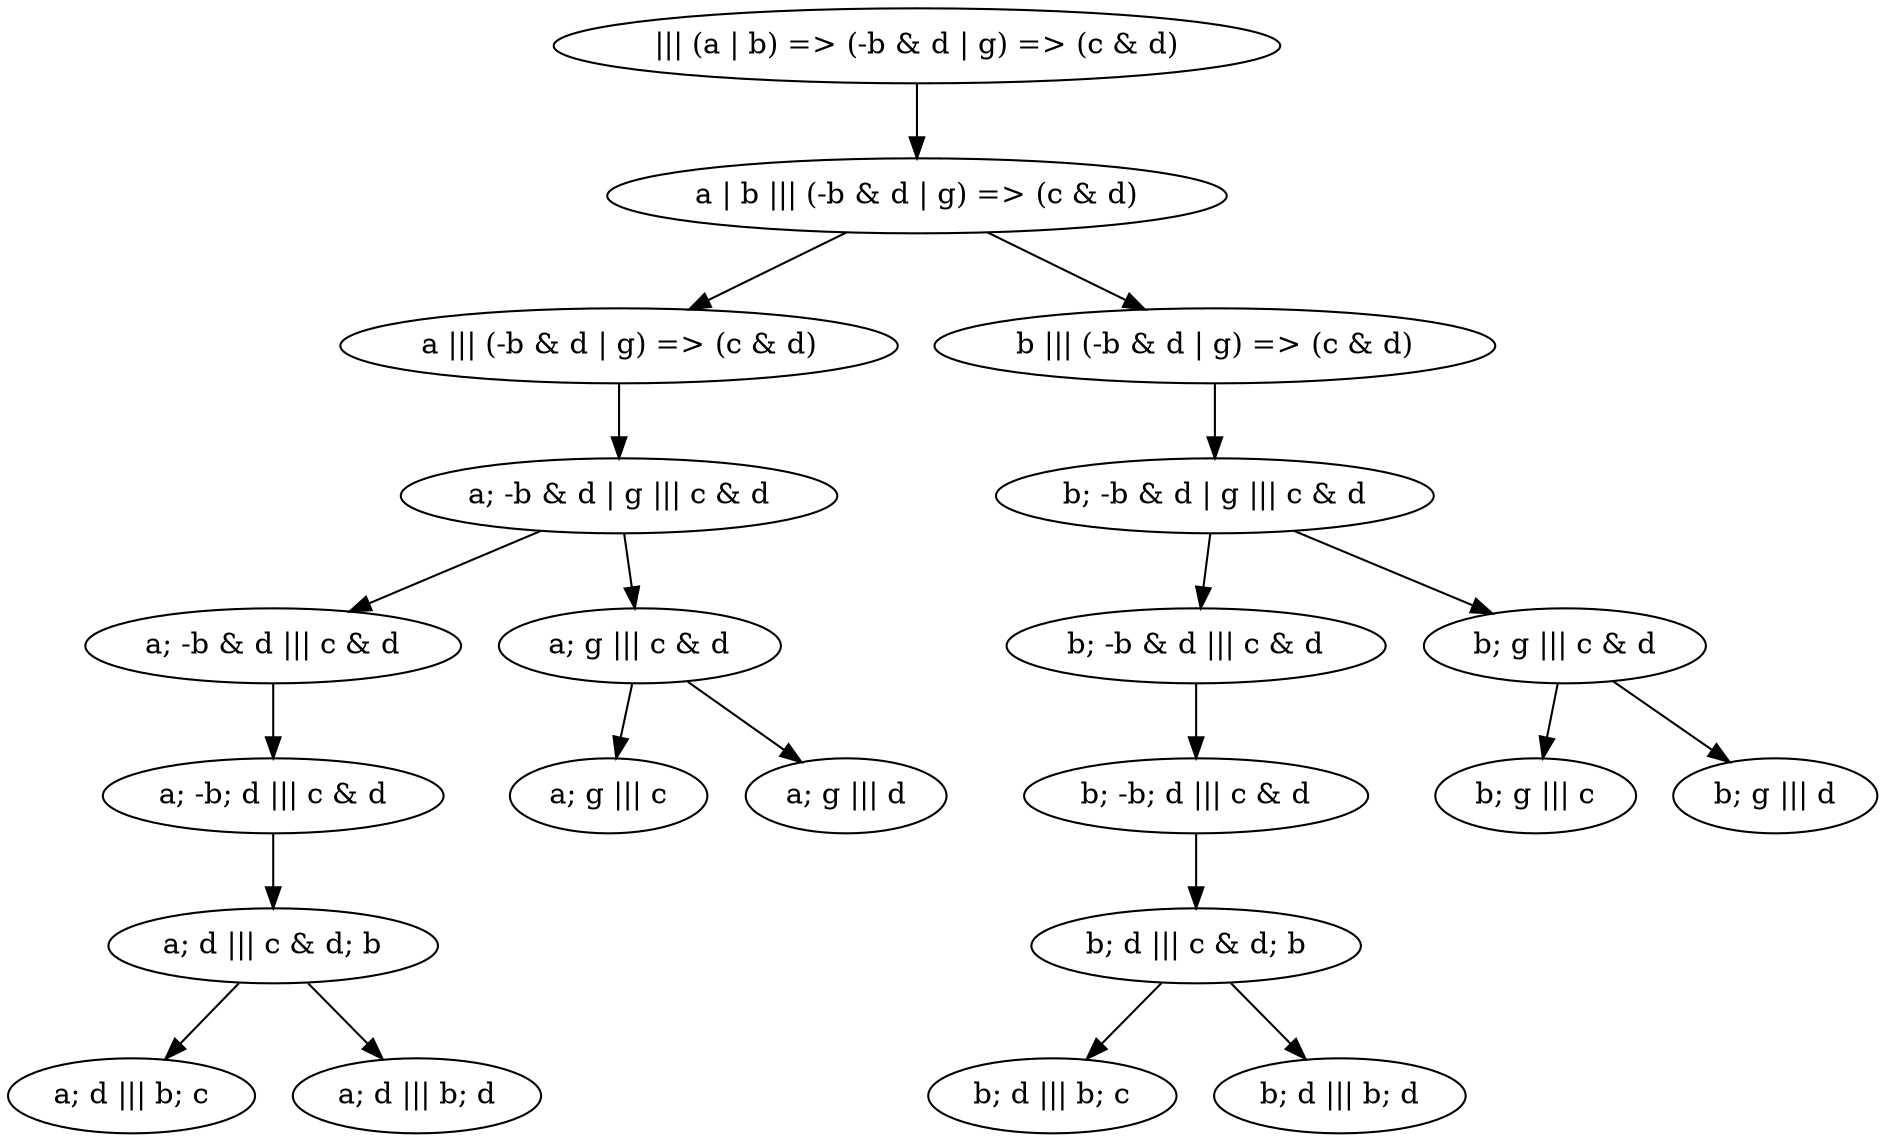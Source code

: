 digraph {
"||| (a | b) => (-b & d | g) => (c & d)" -> "a | b ||| (-b & d | g) => (c & d)"
"a | b ||| (-b & d | g) => (c & d)" -> "a ||| (-b & d | g) => (c & d)"
"a ||| (-b & d | g) => (c & d)" -> "a; -b & d | g ||| c & d"
"a; -b & d | g ||| c & d" -> "a; -b & d ||| c & d"
"a; -b & d ||| c & d" -> "a; -b; d ||| c & d"
"a; -b; d ||| c & d" -> "a; d ||| c & d; b"
"a; d ||| c & d; b" -> "a; d ||| b; c"
"a; d ||| c & d; b" -> "a; d ||| b; d"
"a; -b & d | g ||| c & d" -> "a; g ||| c & d"
"a; g ||| c & d" -> "a; g ||| c"
"a; g ||| c & d" -> "a; g ||| d"
"a | b ||| (-b & d | g) => (c & d)" -> "b ||| (-b & d | g) => (c & d)"
"b ||| (-b & d | g) => (c & d)" -> "b; -b & d | g ||| c & d"
"b; -b & d | g ||| c & d" -> "b; -b & d ||| c & d"
"b; -b & d ||| c & d" -> "b; -b; d ||| c & d"
"b; -b; d ||| c & d" -> "b; d ||| c & d; b"
"b; d ||| c & d; b" -> "b; d ||| b; c"
"b; d ||| c & d; b" -> "b; d ||| b; d"
"b; -b & d | g ||| c & d" -> "b; g ||| c & d"
"b; g ||| c & d" -> "b; g ||| c"
"b; g ||| c & d" -> "b; g ||| d"
}
